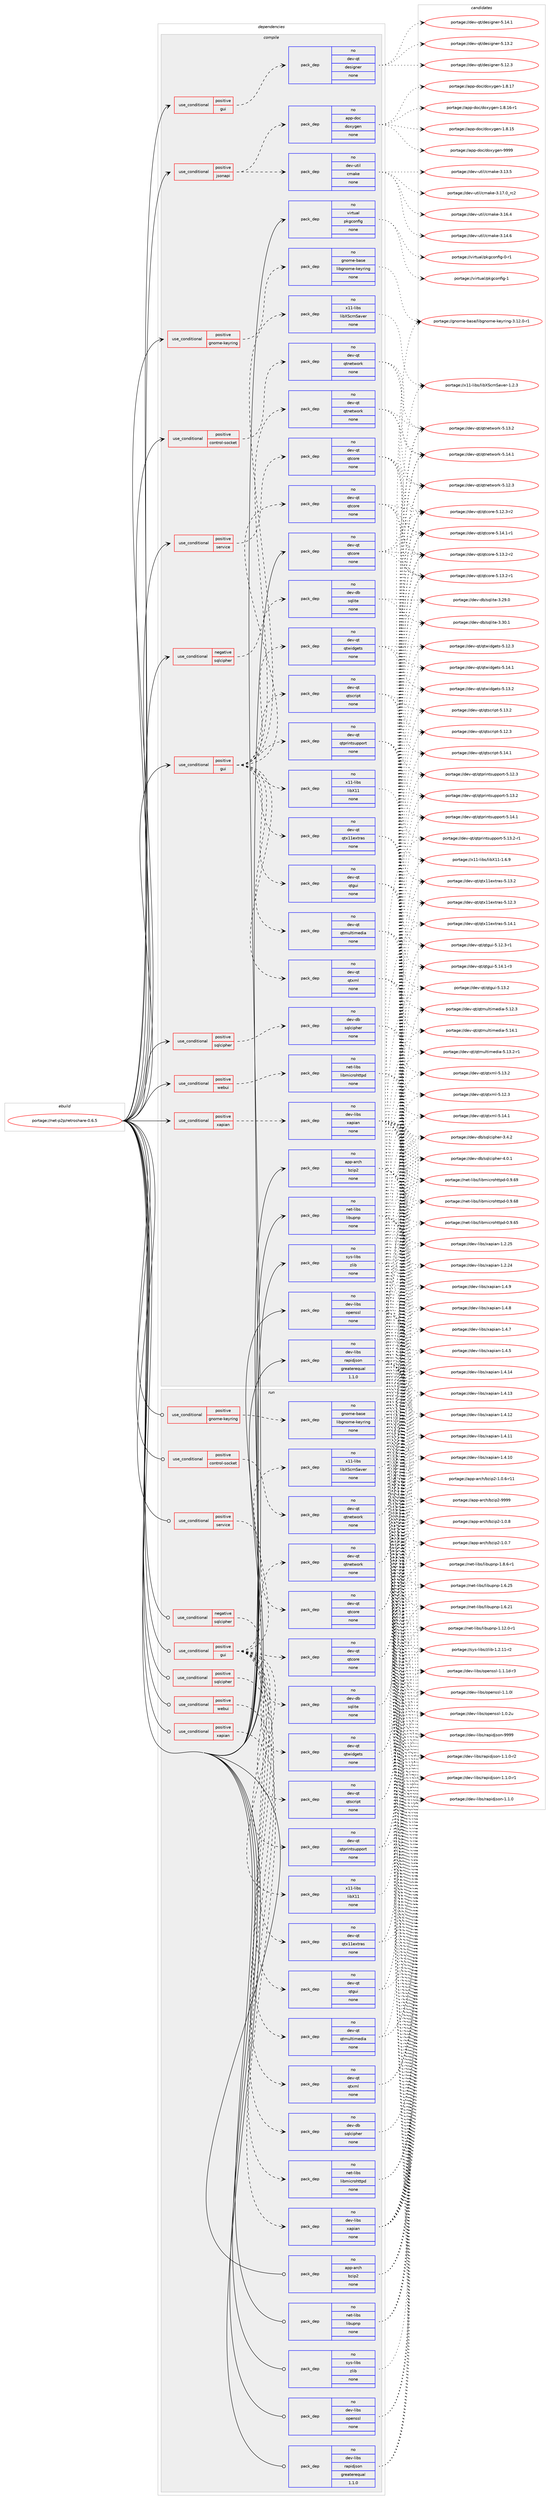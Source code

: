 digraph prolog {

# *************
# Graph options
# *************

newrank=true;
concentrate=true;
compound=true;
graph [rankdir=LR,fontname=Helvetica,fontsize=10,ranksep=1.5];#, ranksep=2.5, nodesep=0.2];
edge  [arrowhead=vee];
node  [fontname=Helvetica,fontsize=10];

# **********
# The ebuild
# **********

subgraph cluster_leftcol {
color=gray;
rank=same;
label=<<i>ebuild</i>>;
id [label="portage://net-p2p/retroshare-0.6.5", color=red, width=4, href="../net-p2p/retroshare-0.6.5.svg"];
}

# ****************
# The dependencies
# ****************

subgraph cluster_midcol {
color=gray;
label=<<i>dependencies</i>>;
subgraph cluster_compile {
fillcolor="#eeeeee";
style=filled;
label=<<i>compile</i>>;
subgraph cond13608 {
dependency68308 [label=<<TABLE BORDER="0" CELLBORDER="1" CELLSPACING="0" CELLPADDING="4"><TR><TD ROWSPAN="3" CELLPADDING="10">use_conditional</TD></TR><TR><TD>negative</TD></TR><TR><TD>sqlcipher</TD></TR></TABLE>>, shape=none, color=red];
subgraph pack53339 {
dependency68309 [label=<<TABLE BORDER="0" CELLBORDER="1" CELLSPACING="0" CELLPADDING="4" WIDTH="220"><TR><TD ROWSPAN="6" CELLPADDING="30">pack_dep</TD></TR><TR><TD WIDTH="110">no</TD></TR><TR><TD>dev-db</TD></TR><TR><TD>sqlite</TD></TR><TR><TD>none</TD></TR><TR><TD></TD></TR></TABLE>>, shape=none, color=blue];
}
dependency68308:e -> dependency68309:w [weight=20,style="dashed",arrowhead="vee"];
}
id:e -> dependency68308:w [weight=20,style="solid",arrowhead="vee"];
subgraph cond13609 {
dependency68310 [label=<<TABLE BORDER="0" CELLBORDER="1" CELLSPACING="0" CELLPADDING="4"><TR><TD ROWSPAN="3" CELLPADDING="10">use_conditional</TD></TR><TR><TD>positive</TD></TR><TR><TD>control-socket</TD></TR></TABLE>>, shape=none, color=red];
subgraph pack53340 {
dependency68311 [label=<<TABLE BORDER="0" CELLBORDER="1" CELLSPACING="0" CELLPADDING="4" WIDTH="220"><TR><TD ROWSPAN="6" CELLPADDING="30">pack_dep</TD></TR><TR><TD WIDTH="110">no</TD></TR><TR><TD>dev-qt</TD></TR><TR><TD>qtnetwork</TD></TR><TR><TD>none</TD></TR><TR><TD></TD></TR></TABLE>>, shape=none, color=blue];
}
dependency68310:e -> dependency68311:w [weight=20,style="dashed",arrowhead="vee"];
}
id:e -> dependency68310:w [weight=20,style="solid",arrowhead="vee"];
subgraph cond13610 {
dependency68312 [label=<<TABLE BORDER="0" CELLBORDER="1" CELLSPACING="0" CELLPADDING="4"><TR><TD ROWSPAN="3" CELLPADDING="10">use_conditional</TD></TR><TR><TD>positive</TD></TR><TR><TD>gnome-keyring</TD></TR></TABLE>>, shape=none, color=red];
subgraph pack53341 {
dependency68313 [label=<<TABLE BORDER="0" CELLBORDER="1" CELLSPACING="0" CELLPADDING="4" WIDTH="220"><TR><TD ROWSPAN="6" CELLPADDING="30">pack_dep</TD></TR><TR><TD WIDTH="110">no</TD></TR><TR><TD>gnome-base</TD></TR><TR><TD>libgnome-keyring</TD></TR><TR><TD>none</TD></TR><TR><TD></TD></TR></TABLE>>, shape=none, color=blue];
}
dependency68312:e -> dependency68313:w [weight=20,style="dashed",arrowhead="vee"];
}
id:e -> dependency68312:w [weight=20,style="solid",arrowhead="vee"];
subgraph cond13611 {
dependency68314 [label=<<TABLE BORDER="0" CELLBORDER="1" CELLSPACING="0" CELLPADDING="4"><TR><TD ROWSPAN="3" CELLPADDING="10">use_conditional</TD></TR><TR><TD>positive</TD></TR><TR><TD>gui</TD></TR></TABLE>>, shape=none, color=red];
subgraph pack53342 {
dependency68315 [label=<<TABLE BORDER="0" CELLBORDER="1" CELLSPACING="0" CELLPADDING="4" WIDTH="220"><TR><TD ROWSPAN="6" CELLPADDING="30">pack_dep</TD></TR><TR><TD WIDTH="110">no</TD></TR><TR><TD>dev-qt</TD></TR><TR><TD>designer</TD></TR><TR><TD>none</TD></TR><TR><TD></TD></TR></TABLE>>, shape=none, color=blue];
}
dependency68314:e -> dependency68315:w [weight=20,style="dashed",arrowhead="vee"];
}
id:e -> dependency68314:w [weight=20,style="solid",arrowhead="vee"];
subgraph cond13612 {
dependency68316 [label=<<TABLE BORDER="0" CELLBORDER="1" CELLSPACING="0" CELLPADDING="4"><TR><TD ROWSPAN="3" CELLPADDING="10">use_conditional</TD></TR><TR><TD>positive</TD></TR><TR><TD>gui</TD></TR></TABLE>>, shape=none, color=red];
subgraph pack53343 {
dependency68317 [label=<<TABLE BORDER="0" CELLBORDER="1" CELLSPACING="0" CELLPADDING="4" WIDTH="220"><TR><TD ROWSPAN="6" CELLPADDING="30">pack_dep</TD></TR><TR><TD WIDTH="110">no</TD></TR><TR><TD>dev-qt</TD></TR><TR><TD>qtcore</TD></TR><TR><TD>none</TD></TR><TR><TD></TD></TR></TABLE>>, shape=none, color=blue];
}
dependency68316:e -> dependency68317:w [weight=20,style="dashed",arrowhead="vee"];
subgraph pack53344 {
dependency68318 [label=<<TABLE BORDER="0" CELLBORDER="1" CELLSPACING="0" CELLPADDING="4" WIDTH="220"><TR><TD ROWSPAN="6" CELLPADDING="30">pack_dep</TD></TR><TR><TD WIDTH="110">no</TD></TR><TR><TD>dev-qt</TD></TR><TR><TD>qtmultimedia</TD></TR><TR><TD>none</TD></TR><TR><TD></TD></TR></TABLE>>, shape=none, color=blue];
}
dependency68316:e -> dependency68318:w [weight=20,style="dashed",arrowhead="vee"];
subgraph pack53345 {
dependency68319 [label=<<TABLE BORDER="0" CELLBORDER="1" CELLSPACING="0" CELLPADDING="4" WIDTH="220"><TR><TD ROWSPAN="6" CELLPADDING="30">pack_dep</TD></TR><TR><TD WIDTH="110">no</TD></TR><TR><TD>dev-qt</TD></TR><TR><TD>qtnetwork</TD></TR><TR><TD>none</TD></TR><TR><TD></TD></TR></TABLE>>, shape=none, color=blue];
}
dependency68316:e -> dependency68319:w [weight=20,style="dashed",arrowhead="vee"];
subgraph pack53346 {
dependency68320 [label=<<TABLE BORDER="0" CELLBORDER="1" CELLSPACING="0" CELLPADDING="4" WIDTH="220"><TR><TD ROWSPAN="6" CELLPADDING="30">pack_dep</TD></TR><TR><TD WIDTH="110">no</TD></TR><TR><TD>dev-qt</TD></TR><TR><TD>qtprintsupport</TD></TR><TR><TD>none</TD></TR><TR><TD></TD></TR></TABLE>>, shape=none, color=blue];
}
dependency68316:e -> dependency68320:w [weight=20,style="dashed",arrowhead="vee"];
subgraph pack53347 {
dependency68321 [label=<<TABLE BORDER="0" CELLBORDER="1" CELLSPACING="0" CELLPADDING="4" WIDTH="220"><TR><TD ROWSPAN="6" CELLPADDING="30">pack_dep</TD></TR><TR><TD WIDTH="110">no</TD></TR><TR><TD>dev-qt</TD></TR><TR><TD>qtscript</TD></TR><TR><TD>none</TD></TR><TR><TD></TD></TR></TABLE>>, shape=none, color=blue];
}
dependency68316:e -> dependency68321:w [weight=20,style="dashed",arrowhead="vee"];
subgraph pack53348 {
dependency68322 [label=<<TABLE BORDER="0" CELLBORDER="1" CELLSPACING="0" CELLPADDING="4" WIDTH="220"><TR><TD ROWSPAN="6" CELLPADDING="30">pack_dep</TD></TR><TR><TD WIDTH="110">no</TD></TR><TR><TD>dev-qt</TD></TR><TR><TD>qtxml</TD></TR><TR><TD>none</TD></TR><TR><TD></TD></TR></TABLE>>, shape=none, color=blue];
}
dependency68316:e -> dependency68322:w [weight=20,style="dashed",arrowhead="vee"];
subgraph pack53349 {
dependency68323 [label=<<TABLE BORDER="0" CELLBORDER="1" CELLSPACING="0" CELLPADDING="4" WIDTH="220"><TR><TD ROWSPAN="6" CELLPADDING="30">pack_dep</TD></TR><TR><TD WIDTH="110">no</TD></TR><TR><TD>dev-qt</TD></TR><TR><TD>qtgui</TD></TR><TR><TD>none</TD></TR><TR><TD></TD></TR></TABLE>>, shape=none, color=blue];
}
dependency68316:e -> dependency68323:w [weight=20,style="dashed",arrowhead="vee"];
subgraph pack53350 {
dependency68324 [label=<<TABLE BORDER="0" CELLBORDER="1" CELLSPACING="0" CELLPADDING="4" WIDTH="220"><TR><TD ROWSPAN="6" CELLPADDING="30">pack_dep</TD></TR><TR><TD WIDTH="110">no</TD></TR><TR><TD>dev-qt</TD></TR><TR><TD>qtwidgets</TD></TR><TR><TD>none</TD></TR><TR><TD></TD></TR></TABLE>>, shape=none, color=blue];
}
dependency68316:e -> dependency68324:w [weight=20,style="dashed",arrowhead="vee"];
subgraph pack53351 {
dependency68325 [label=<<TABLE BORDER="0" CELLBORDER="1" CELLSPACING="0" CELLPADDING="4" WIDTH="220"><TR><TD ROWSPAN="6" CELLPADDING="30">pack_dep</TD></TR><TR><TD WIDTH="110">no</TD></TR><TR><TD>dev-qt</TD></TR><TR><TD>qtx11extras</TD></TR><TR><TD>none</TD></TR><TR><TD></TD></TR></TABLE>>, shape=none, color=blue];
}
dependency68316:e -> dependency68325:w [weight=20,style="dashed",arrowhead="vee"];
subgraph pack53352 {
dependency68326 [label=<<TABLE BORDER="0" CELLBORDER="1" CELLSPACING="0" CELLPADDING="4" WIDTH="220"><TR><TD ROWSPAN="6" CELLPADDING="30">pack_dep</TD></TR><TR><TD WIDTH="110">no</TD></TR><TR><TD>x11-libs</TD></TR><TR><TD>libX11</TD></TR><TR><TD>none</TD></TR><TR><TD></TD></TR></TABLE>>, shape=none, color=blue];
}
dependency68316:e -> dependency68326:w [weight=20,style="dashed",arrowhead="vee"];
subgraph pack53353 {
dependency68327 [label=<<TABLE BORDER="0" CELLBORDER="1" CELLSPACING="0" CELLPADDING="4" WIDTH="220"><TR><TD ROWSPAN="6" CELLPADDING="30">pack_dep</TD></TR><TR><TD WIDTH="110">no</TD></TR><TR><TD>x11-libs</TD></TR><TR><TD>libXScrnSaver</TD></TR><TR><TD>none</TD></TR><TR><TD></TD></TR></TABLE>>, shape=none, color=blue];
}
dependency68316:e -> dependency68327:w [weight=20,style="dashed",arrowhead="vee"];
}
id:e -> dependency68316:w [weight=20,style="solid",arrowhead="vee"];
subgraph cond13613 {
dependency68328 [label=<<TABLE BORDER="0" CELLBORDER="1" CELLSPACING="0" CELLPADDING="4"><TR><TD ROWSPAN="3" CELLPADDING="10">use_conditional</TD></TR><TR><TD>positive</TD></TR><TR><TD>jsonapi</TD></TR></TABLE>>, shape=none, color=red];
subgraph pack53354 {
dependency68329 [label=<<TABLE BORDER="0" CELLBORDER="1" CELLSPACING="0" CELLPADDING="4" WIDTH="220"><TR><TD ROWSPAN="6" CELLPADDING="30">pack_dep</TD></TR><TR><TD WIDTH="110">no</TD></TR><TR><TD>app-doc</TD></TR><TR><TD>doxygen</TD></TR><TR><TD>none</TD></TR><TR><TD></TD></TR></TABLE>>, shape=none, color=blue];
}
dependency68328:e -> dependency68329:w [weight=20,style="dashed",arrowhead="vee"];
subgraph pack53355 {
dependency68330 [label=<<TABLE BORDER="0" CELLBORDER="1" CELLSPACING="0" CELLPADDING="4" WIDTH="220"><TR><TD ROWSPAN="6" CELLPADDING="30">pack_dep</TD></TR><TR><TD WIDTH="110">no</TD></TR><TR><TD>dev-util</TD></TR><TR><TD>cmake</TD></TR><TR><TD>none</TD></TR><TR><TD></TD></TR></TABLE>>, shape=none, color=blue];
}
dependency68328:e -> dependency68330:w [weight=20,style="dashed",arrowhead="vee"];
}
id:e -> dependency68328:w [weight=20,style="solid",arrowhead="vee"];
subgraph cond13614 {
dependency68331 [label=<<TABLE BORDER="0" CELLBORDER="1" CELLSPACING="0" CELLPADDING="4"><TR><TD ROWSPAN="3" CELLPADDING="10">use_conditional</TD></TR><TR><TD>positive</TD></TR><TR><TD>service</TD></TR></TABLE>>, shape=none, color=red];
subgraph pack53356 {
dependency68332 [label=<<TABLE BORDER="0" CELLBORDER="1" CELLSPACING="0" CELLPADDING="4" WIDTH="220"><TR><TD ROWSPAN="6" CELLPADDING="30">pack_dep</TD></TR><TR><TD WIDTH="110">no</TD></TR><TR><TD>dev-qt</TD></TR><TR><TD>qtcore</TD></TR><TR><TD>none</TD></TR><TR><TD></TD></TR></TABLE>>, shape=none, color=blue];
}
dependency68331:e -> dependency68332:w [weight=20,style="dashed",arrowhead="vee"];
}
id:e -> dependency68331:w [weight=20,style="solid",arrowhead="vee"];
subgraph cond13615 {
dependency68333 [label=<<TABLE BORDER="0" CELLBORDER="1" CELLSPACING="0" CELLPADDING="4"><TR><TD ROWSPAN="3" CELLPADDING="10">use_conditional</TD></TR><TR><TD>positive</TD></TR><TR><TD>sqlcipher</TD></TR></TABLE>>, shape=none, color=red];
subgraph pack53357 {
dependency68334 [label=<<TABLE BORDER="0" CELLBORDER="1" CELLSPACING="0" CELLPADDING="4" WIDTH="220"><TR><TD ROWSPAN="6" CELLPADDING="30">pack_dep</TD></TR><TR><TD WIDTH="110">no</TD></TR><TR><TD>dev-db</TD></TR><TR><TD>sqlcipher</TD></TR><TR><TD>none</TD></TR><TR><TD></TD></TR></TABLE>>, shape=none, color=blue];
}
dependency68333:e -> dependency68334:w [weight=20,style="dashed",arrowhead="vee"];
}
id:e -> dependency68333:w [weight=20,style="solid",arrowhead="vee"];
subgraph cond13616 {
dependency68335 [label=<<TABLE BORDER="0" CELLBORDER="1" CELLSPACING="0" CELLPADDING="4"><TR><TD ROWSPAN="3" CELLPADDING="10">use_conditional</TD></TR><TR><TD>positive</TD></TR><TR><TD>webui</TD></TR></TABLE>>, shape=none, color=red];
subgraph pack53358 {
dependency68336 [label=<<TABLE BORDER="0" CELLBORDER="1" CELLSPACING="0" CELLPADDING="4" WIDTH="220"><TR><TD ROWSPAN="6" CELLPADDING="30">pack_dep</TD></TR><TR><TD WIDTH="110">no</TD></TR><TR><TD>net-libs</TD></TR><TR><TD>libmicrohttpd</TD></TR><TR><TD>none</TD></TR><TR><TD></TD></TR></TABLE>>, shape=none, color=blue];
}
dependency68335:e -> dependency68336:w [weight=20,style="dashed",arrowhead="vee"];
}
id:e -> dependency68335:w [weight=20,style="solid",arrowhead="vee"];
subgraph cond13617 {
dependency68337 [label=<<TABLE BORDER="0" CELLBORDER="1" CELLSPACING="0" CELLPADDING="4"><TR><TD ROWSPAN="3" CELLPADDING="10">use_conditional</TD></TR><TR><TD>positive</TD></TR><TR><TD>xapian</TD></TR></TABLE>>, shape=none, color=red];
subgraph pack53359 {
dependency68338 [label=<<TABLE BORDER="0" CELLBORDER="1" CELLSPACING="0" CELLPADDING="4" WIDTH="220"><TR><TD ROWSPAN="6" CELLPADDING="30">pack_dep</TD></TR><TR><TD WIDTH="110">no</TD></TR><TR><TD>dev-libs</TD></TR><TR><TD>xapian</TD></TR><TR><TD>none</TD></TR><TR><TD></TD></TR></TABLE>>, shape=none, color=blue];
}
dependency68337:e -> dependency68338:w [weight=20,style="dashed",arrowhead="vee"];
}
id:e -> dependency68337:w [weight=20,style="solid",arrowhead="vee"];
subgraph pack53360 {
dependency68339 [label=<<TABLE BORDER="0" CELLBORDER="1" CELLSPACING="0" CELLPADDING="4" WIDTH="220"><TR><TD ROWSPAN="6" CELLPADDING="30">pack_dep</TD></TR><TR><TD WIDTH="110">no</TD></TR><TR><TD>app-arch</TD></TR><TR><TD>bzip2</TD></TR><TR><TD>none</TD></TR><TR><TD></TD></TR></TABLE>>, shape=none, color=blue];
}
id:e -> dependency68339:w [weight=20,style="solid",arrowhead="vee"];
subgraph pack53361 {
dependency68340 [label=<<TABLE BORDER="0" CELLBORDER="1" CELLSPACING="0" CELLPADDING="4" WIDTH="220"><TR><TD ROWSPAN="6" CELLPADDING="30">pack_dep</TD></TR><TR><TD WIDTH="110">no</TD></TR><TR><TD>dev-libs</TD></TR><TR><TD>openssl</TD></TR><TR><TD>none</TD></TR><TR><TD></TD></TR></TABLE>>, shape=none, color=blue];
}
id:e -> dependency68340:w [weight=20,style="solid",arrowhead="vee"];
subgraph pack53362 {
dependency68341 [label=<<TABLE BORDER="0" CELLBORDER="1" CELLSPACING="0" CELLPADDING="4" WIDTH="220"><TR><TD ROWSPAN="6" CELLPADDING="30">pack_dep</TD></TR><TR><TD WIDTH="110">no</TD></TR><TR><TD>dev-libs</TD></TR><TR><TD>rapidjson</TD></TR><TR><TD>greaterequal</TD></TR><TR><TD>1.1.0</TD></TR></TABLE>>, shape=none, color=blue];
}
id:e -> dependency68341:w [weight=20,style="solid",arrowhead="vee"];
subgraph pack53363 {
dependency68342 [label=<<TABLE BORDER="0" CELLBORDER="1" CELLSPACING="0" CELLPADDING="4" WIDTH="220"><TR><TD ROWSPAN="6" CELLPADDING="30">pack_dep</TD></TR><TR><TD WIDTH="110">no</TD></TR><TR><TD>dev-qt</TD></TR><TR><TD>qtcore</TD></TR><TR><TD>none</TD></TR><TR><TD></TD></TR></TABLE>>, shape=none, color=blue];
}
id:e -> dependency68342:w [weight=20,style="solid",arrowhead="vee"];
subgraph pack53364 {
dependency68343 [label=<<TABLE BORDER="0" CELLBORDER="1" CELLSPACING="0" CELLPADDING="4" WIDTH="220"><TR><TD ROWSPAN="6" CELLPADDING="30">pack_dep</TD></TR><TR><TD WIDTH="110">no</TD></TR><TR><TD>net-libs</TD></TR><TR><TD>libupnp</TD></TR><TR><TD>none</TD></TR><TR><TD></TD></TR></TABLE>>, shape=none, color=blue];
}
id:e -> dependency68343:w [weight=20,style="solid",arrowhead="vee"];
subgraph pack53365 {
dependency68344 [label=<<TABLE BORDER="0" CELLBORDER="1" CELLSPACING="0" CELLPADDING="4" WIDTH="220"><TR><TD ROWSPAN="6" CELLPADDING="30">pack_dep</TD></TR><TR><TD WIDTH="110">no</TD></TR><TR><TD>sys-libs</TD></TR><TR><TD>zlib</TD></TR><TR><TD>none</TD></TR><TR><TD></TD></TR></TABLE>>, shape=none, color=blue];
}
id:e -> dependency68344:w [weight=20,style="solid",arrowhead="vee"];
subgraph pack53366 {
dependency68345 [label=<<TABLE BORDER="0" CELLBORDER="1" CELLSPACING="0" CELLPADDING="4" WIDTH="220"><TR><TD ROWSPAN="6" CELLPADDING="30">pack_dep</TD></TR><TR><TD WIDTH="110">no</TD></TR><TR><TD>virtual</TD></TR><TR><TD>pkgconfig</TD></TR><TR><TD>none</TD></TR><TR><TD></TD></TR></TABLE>>, shape=none, color=blue];
}
id:e -> dependency68345:w [weight=20,style="solid",arrowhead="vee"];
}
subgraph cluster_compileandrun {
fillcolor="#eeeeee";
style=filled;
label=<<i>compile and run</i>>;
}
subgraph cluster_run {
fillcolor="#eeeeee";
style=filled;
label=<<i>run</i>>;
subgraph cond13618 {
dependency68346 [label=<<TABLE BORDER="0" CELLBORDER="1" CELLSPACING="0" CELLPADDING="4"><TR><TD ROWSPAN="3" CELLPADDING="10">use_conditional</TD></TR><TR><TD>negative</TD></TR><TR><TD>sqlcipher</TD></TR></TABLE>>, shape=none, color=red];
subgraph pack53367 {
dependency68347 [label=<<TABLE BORDER="0" CELLBORDER="1" CELLSPACING="0" CELLPADDING="4" WIDTH="220"><TR><TD ROWSPAN="6" CELLPADDING="30">pack_dep</TD></TR><TR><TD WIDTH="110">no</TD></TR><TR><TD>dev-db</TD></TR><TR><TD>sqlite</TD></TR><TR><TD>none</TD></TR><TR><TD></TD></TR></TABLE>>, shape=none, color=blue];
}
dependency68346:e -> dependency68347:w [weight=20,style="dashed",arrowhead="vee"];
}
id:e -> dependency68346:w [weight=20,style="solid",arrowhead="odot"];
subgraph cond13619 {
dependency68348 [label=<<TABLE BORDER="0" CELLBORDER="1" CELLSPACING="0" CELLPADDING="4"><TR><TD ROWSPAN="3" CELLPADDING="10">use_conditional</TD></TR><TR><TD>positive</TD></TR><TR><TD>control-socket</TD></TR></TABLE>>, shape=none, color=red];
subgraph pack53368 {
dependency68349 [label=<<TABLE BORDER="0" CELLBORDER="1" CELLSPACING="0" CELLPADDING="4" WIDTH="220"><TR><TD ROWSPAN="6" CELLPADDING="30">pack_dep</TD></TR><TR><TD WIDTH="110">no</TD></TR><TR><TD>dev-qt</TD></TR><TR><TD>qtnetwork</TD></TR><TR><TD>none</TD></TR><TR><TD></TD></TR></TABLE>>, shape=none, color=blue];
}
dependency68348:e -> dependency68349:w [weight=20,style="dashed",arrowhead="vee"];
}
id:e -> dependency68348:w [weight=20,style="solid",arrowhead="odot"];
subgraph cond13620 {
dependency68350 [label=<<TABLE BORDER="0" CELLBORDER="1" CELLSPACING="0" CELLPADDING="4"><TR><TD ROWSPAN="3" CELLPADDING="10">use_conditional</TD></TR><TR><TD>positive</TD></TR><TR><TD>gnome-keyring</TD></TR></TABLE>>, shape=none, color=red];
subgraph pack53369 {
dependency68351 [label=<<TABLE BORDER="0" CELLBORDER="1" CELLSPACING="0" CELLPADDING="4" WIDTH="220"><TR><TD ROWSPAN="6" CELLPADDING="30">pack_dep</TD></TR><TR><TD WIDTH="110">no</TD></TR><TR><TD>gnome-base</TD></TR><TR><TD>libgnome-keyring</TD></TR><TR><TD>none</TD></TR><TR><TD></TD></TR></TABLE>>, shape=none, color=blue];
}
dependency68350:e -> dependency68351:w [weight=20,style="dashed",arrowhead="vee"];
}
id:e -> dependency68350:w [weight=20,style="solid",arrowhead="odot"];
subgraph cond13621 {
dependency68352 [label=<<TABLE BORDER="0" CELLBORDER="1" CELLSPACING="0" CELLPADDING="4"><TR><TD ROWSPAN="3" CELLPADDING="10">use_conditional</TD></TR><TR><TD>positive</TD></TR><TR><TD>gui</TD></TR></TABLE>>, shape=none, color=red];
subgraph pack53370 {
dependency68353 [label=<<TABLE BORDER="0" CELLBORDER="1" CELLSPACING="0" CELLPADDING="4" WIDTH="220"><TR><TD ROWSPAN="6" CELLPADDING="30">pack_dep</TD></TR><TR><TD WIDTH="110">no</TD></TR><TR><TD>dev-qt</TD></TR><TR><TD>qtcore</TD></TR><TR><TD>none</TD></TR><TR><TD></TD></TR></TABLE>>, shape=none, color=blue];
}
dependency68352:e -> dependency68353:w [weight=20,style="dashed",arrowhead="vee"];
subgraph pack53371 {
dependency68354 [label=<<TABLE BORDER="0" CELLBORDER="1" CELLSPACING="0" CELLPADDING="4" WIDTH="220"><TR><TD ROWSPAN="6" CELLPADDING="30">pack_dep</TD></TR><TR><TD WIDTH="110">no</TD></TR><TR><TD>dev-qt</TD></TR><TR><TD>qtmultimedia</TD></TR><TR><TD>none</TD></TR><TR><TD></TD></TR></TABLE>>, shape=none, color=blue];
}
dependency68352:e -> dependency68354:w [weight=20,style="dashed",arrowhead="vee"];
subgraph pack53372 {
dependency68355 [label=<<TABLE BORDER="0" CELLBORDER="1" CELLSPACING="0" CELLPADDING="4" WIDTH="220"><TR><TD ROWSPAN="6" CELLPADDING="30">pack_dep</TD></TR><TR><TD WIDTH="110">no</TD></TR><TR><TD>dev-qt</TD></TR><TR><TD>qtnetwork</TD></TR><TR><TD>none</TD></TR><TR><TD></TD></TR></TABLE>>, shape=none, color=blue];
}
dependency68352:e -> dependency68355:w [weight=20,style="dashed",arrowhead="vee"];
subgraph pack53373 {
dependency68356 [label=<<TABLE BORDER="0" CELLBORDER="1" CELLSPACING="0" CELLPADDING="4" WIDTH="220"><TR><TD ROWSPAN="6" CELLPADDING="30">pack_dep</TD></TR><TR><TD WIDTH="110">no</TD></TR><TR><TD>dev-qt</TD></TR><TR><TD>qtprintsupport</TD></TR><TR><TD>none</TD></TR><TR><TD></TD></TR></TABLE>>, shape=none, color=blue];
}
dependency68352:e -> dependency68356:w [weight=20,style="dashed",arrowhead="vee"];
subgraph pack53374 {
dependency68357 [label=<<TABLE BORDER="0" CELLBORDER="1" CELLSPACING="0" CELLPADDING="4" WIDTH="220"><TR><TD ROWSPAN="6" CELLPADDING="30">pack_dep</TD></TR><TR><TD WIDTH="110">no</TD></TR><TR><TD>dev-qt</TD></TR><TR><TD>qtscript</TD></TR><TR><TD>none</TD></TR><TR><TD></TD></TR></TABLE>>, shape=none, color=blue];
}
dependency68352:e -> dependency68357:w [weight=20,style="dashed",arrowhead="vee"];
subgraph pack53375 {
dependency68358 [label=<<TABLE BORDER="0" CELLBORDER="1" CELLSPACING="0" CELLPADDING="4" WIDTH="220"><TR><TD ROWSPAN="6" CELLPADDING="30">pack_dep</TD></TR><TR><TD WIDTH="110">no</TD></TR><TR><TD>dev-qt</TD></TR><TR><TD>qtxml</TD></TR><TR><TD>none</TD></TR><TR><TD></TD></TR></TABLE>>, shape=none, color=blue];
}
dependency68352:e -> dependency68358:w [weight=20,style="dashed",arrowhead="vee"];
subgraph pack53376 {
dependency68359 [label=<<TABLE BORDER="0" CELLBORDER="1" CELLSPACING="0" CELLPADDING="4" WIDTH="220"><TR><TD ROWSPAN="6" CELLPADDING="30">pack_dep</TD></TR><TR><TD WIDTH="110">no</TD></TR><TR><TD>dev-qt</TD></TR><TR><TD>qtgui</TD></TR><TR><TD>none</TD></TR><TR><TD></TD></TR></TABLE>>, shape=none, color=blue];
}
dependency68352:e -> dependency68359:w [weight=20,style="dashed",arrowhead="vee"];
subgraph pack53377 {
dependency68360 [label=<<TABLE BORDER="0" CELLBORDER="1" CELLSPACING="0" CELLPADDING="4" WIDTH="220"><TR><TD ROWSPAN="6" CELLPADDING="30">pack_dep</TD></TR><TR><TD WIDTH="110">no</TD></TR><TR><TD>dev-qt</TD></TR><TR><TD>qtwidgets</TD></TR><TR><TD>none</TD></TR><TR><TD></TD></TR></TABLE>>, shape=none, color=blue];
}
dependency68352:e -> dependency68360:w [weight=20,style="dashed",arrowhead="vee"];
subgraph pack53378 {
dependency68361 [label=<<TABLE BORDER="0" CELLBORDER="1" CELLSPACING="0" CELLPADDING="4" WIDTH="220"><TR><TD ROWSPAN="6" CELLPADDING="30">pack_dep</TD></TR><TR><TD WIDTH="110">no</TD></TR><TR><TD>dev-qt</TD></TR><TR><TD>qtx11extras</TD></TR><TR><TD>none</TD></TR><TR><TD></TD></TR></TABLE>>, shape=none, color=blue];
}
dependency68352:e -> dependency68361:w [weight=20,style="dashed",arrowhead="vee"];
subgraph pack53379 {
dependency68362 [label=<<TABLE BORDER="0" CELLBORDER="1" CELLSPACING="0" CELLPADDING="4" WIDTH="220"><TR><TD ROWSPAN="6" CELLPADDING="30">pack_dep</TD></TR><TR><TD WIDTH="110">no</TD></TR><TR><TD>x11-libs</TD></TR><TR><TD>libX11</TD></TR><TR><TD>none</TD></TR><TR><TD></TD></TR></TABLE>>, shape=none, color=blue];
}
dependency68352:e -> dependency68362:w [weight=20,style="dashed",arrowhead="vee"];
subgraph pack53380 {
dependency68363 [label=<<TABLE BORDER="0" CELLBORDER="1" CELLSPACING="0" CELLPADDING="4" WIDTH="220"><TR><TD ROWSPAN="6" CELLPADDING="30">pack_dep</TD></TR><TR><TD WIDTH="110">no</TD></TR><TR><TD>x11-libs</TD></TR><TR><TD>libXScrnSaver</TD></TR><TR><TD>none</TD></TR><TR><TD></TD></TR></TABLE>>, shape=none, color=blue];
}
dependency68352:e -> dependency68363:w [weight=20,style="dashed",arrowhead="vee"];
}
id:e -> dependency68352:w [weight=20,style="solid",arrowhead="odot"];
subgraph cond13622 {
dependency68364 [label=<<TABLE BORDER="0" CELLBORDER="1" CELLSPACING="0" CELLPADDING="4"><TR><TD ROWSPAN="3" CELLPADDING="10">use_conditional</TD></TR><TR><TD>positive</TD></TR><TR><TD>service</TD></TR></TABLE>>, shape=none, color=red];
subgraph pack53381 {
dependency68365 [label=<<TABLE BORDER="0" CELLBORDER="1" CELLSPACING="0" CELLPADDING="4" WIDTH="220"><TR><TD ROWSPAN="6" CELLPADDING="30">pack_dep</TD></TR><TR><TD WIDTH="110">no</TD></TR><TR><TD>dev-qt</TD></TR><TR><TD>qtcore</TD></TR><TR><TD>none</TD></TR><TR><TD></TD></TR></TABLE>>, shape=none, color=blue];
}
dependency68364:e -> dependency68365:w [weight=20,style="dashed",arrowhead="vee"];
}
id:e -> dependency68364:w [weight=20,style="solid",arrowhead="odot"];
subgraph cond13623 {
dependency68366 [label=<<TABLE BORDER="0" CELLBORDER="1" CELLSPACING="0" CELLPADDING="4"><TR><TD ROWSPAN="3" CELLPADDING="10">use_conditional</TD></TR><TR><TD>positive</TD></TR><TR><TD>sqlcipher</TD></TR></TABLE>>, shape=none, color=red];
subgraph pack53382 {
dependency68367 [label=<<TABLE BORDER="0" CELLBORDER="1" CELLSPACING="0" CELLPADDING="4" WIDTH="220"><TR><TD ROWSPAN="6" CELLPADDING="30">pack_dep</TD></TR><TR><TD WIDTH="110">no</TD></TR><TR><TD>dev-db</TD></TR><TR><TD>sqlcipher</TD></TR><TR><TD>none</TD></TR><TR><TD></TD></TR></TABLE>>, shape=none, color=blue];
}
dependency68366:e -> dependency68367:w [weight=20,style="dashed",arrowhead="vee"];
}
id:e -> dependency68366:w [weight=20,style="solid",arrowhead="odot"];
subgraph cond13624 {
dependency68368 [label=<<TABLE BORDER="0" CELLBORDER="1" CELLSPACING="0" CELLPADDING="4"><TR><TD ROWSPAN="3" CELLPADDING="10">use_conditional</TD></TR><TR><TD>positive</TD></TR><TR><TD>webui</TD></TR></TABLE>>, shape=none, color=red];
subgraph pack53383 {
dependency68369 [label=<<TABLE BORDER="0" CELLBORDER="1" CELLSPACING="0" CELLPADDING="4" WIDTH="220"><TR><TD ROWSPAN="6" CELLPADDING="30">pack_dep</TD></TR><TR><TD WIDTH="110">no</TD></TR><TR><TD>net-libs</TD></TR><TR><TD>libmicrohttpd</TD></TR><TR><TD>none</TD></TR><TR><TD></TD></TR></TABLE>>, shape=none, color=blue];
}
dependency68368:e -> dependency68369:w [weight=20,style="dashed",arrowhead="vee"];
}
id:e -> dependency68368:w [weight=20,style="solid",arrowhead="odot"];
subgraph cond13625 {
dependency68370 [label=<<TABLE BORDER="0" CELLBORDER="1" CELLSPACING="0" CELLPADDING="4"><TR><TD ROWSPAN="3" CELLPADDING="10">use_conditional</TD></TR><TR><TD>positive</TD></TR><TR><TD>xapian</TD></TR></TABLE>>, shape=none, color=red];
subgraph pack53384 {
dependency68371 [label=<<TABLE BORDER="0" CELLBORDER="1" CELLSPACING="0" CELLPADDING="4" WIDTH="220"><TR><TD ROWSPAN="6" CELLPADDING="30">pack_dep</TD></TR><TR><TD WIDTH="110">no</TD></TR><TR><TD>dev-libs</TD></TR><TR><TD>xapian</TD></TR><TR><TD>none</TD></TR><TR><TD></TD></TR></TABLE>>, shape=none, color=blue];
}
dependency68370:e -> dependency68371:w [weight=20,style="dashed",arrowhead="vee"];
}
id:e -> dependency68370:w [weight=20,style="solid",arrowhead="odot"];
subgraph pack53385 {
dependency68372 [label=<<TABLE BORDER="0" CELLBORDER="1" CELLSPACING="0" CELLPADDING="4" WIDTH="220"><TR><TD ROWSPAN="6" CELLPADDING="30">pack_dep</TD></TR><TR><TD WIDTH="110">no</TD></TR><TR><TD>app-arch</TD></TR><TR><TD>bzip2</TD></TR><TR><TD>none</TD></TR><TR><TD></TD></TR></TABLE>>, shape=none, color=blue];
}
id:e -> dependency68372:w [weight=20,style="solid",arrowhead="odot"];
subgraph pack53386 {
dependency68373 [label=<<TABLE BORDER="0" CELLBORDER="1" CELLSPACING="0" CELLPADDING="4" WIDTH="220"><TR><TD ROWSPAN="6" CELLPADDING="30">pack_dep</TD></TR><TR><TD WIDTH="110">no</TD></TR><TR><TD>dev-libs</TD></TR><TR><TD>openssl</TD></TR><TR><TD>none</TD></TR><TR><TD></TD></TR></TABLE>>, shape=none, color=blue];
}
id:e -> dependency68373:w [weight=20,style="solid",arrowhead="odot"];
subgraph pack53387 {
dependency68374 [label=<<TABLE BORDER="0" CELLBORDER="1" CELLSPACING="0" CELLPADDING="4" WIDTH="220"><TR><TD ROWSPAN="6" CELLPADDING="30">pack_dep</TD></TR><TR><TD WIDTH="110">no</TD></TR><TR><TD>dev-libs</TD></TR><TR><TD>rapidjson</TD></TR><TR><TD>greaterequal</TD></TR><TR><TD>1.1.0</TD></TR></TABLE>>, shape=none, color=blue];
}
id:e -> dependency68374:w [weight=20,style="solid",arrowhead="odot"];
subgraph pack53388 {
dependency68375 [label=<<TABLE BORDER="0" CELLBORDER="1" CELLSPACING="0" CELLPADDING="4" WIDTH="220"><TR><TD ROWSPAN="6" CELLPADDING="30">pack_dep</TD></TR><TR><TD WIDTH="110">no</TD></TR><TR><TD>net-libs</TD></TR><TR><TD>libupnp</TD></TR><TR><TD>none</TD></TR><TR><TD></TD></TR></TABLE>>, shape=none, color=blue];
}
id:e -> dependency68375:w [weight=20,style="solid",arrowhead="odot"];
subgraph pack53389 {
dependency68376 [label=<<TABLE BORDER="0" CELLBORDER="1" CELLSPACING="0" CELLPADDING="4" WIDTH="220"><TR><TD ROWSPAN="6" CELLPADDING="30">pack_dep</TD></TR><TR><TD WIDTH="110">no</TD></TR><TR><TD>sys-libs</TD></TR><TR><TD>zlib</TD></TR><TR><TD>none</TD></TR><TR><TD></TD></TR></TABLE>>, shape=none, color=blue];
}
id:e -> dependency68376:w [weight=20,style="solid",arrowhead="odot"];
}
}

# **************
# The candidates
# **************

subgraph cluster_choices {
rank=same;
color=gray;
label=<<i>candidates</i>>;

subgraph choice53339 {
color=black;
nodesep=1;
choice10010111845100984711511310810511610145514651484649 [label="portage://dev-db/sqlite-3.30.1", color=red, width=4,href="../dev-db/sqlite-3.30.1.svg"];
choice10010111845100984711511310810511610145514650574648 [label="portage://dev-db/sqlite-3.29.0", color=red, width=4,href="../dev-db/sqlite-3.29.0.svg"];
dependency68309:e -> choice10010111845100984711511310810511610145514651484649:w [style=dotted,weight="100"];
dependency68309:e -> choice10010111845100984711511310810511610145514650574648:w [style=dotted,weight="100"];
}
subgraph choice53340 {
color=black;
nodesep=1;
choice100101118451131164711311611010111611911111410745534649524649 [label="portage://dev-qt/qtnetwork-5.14.1", color=red, width=4,href="../dev-qt/qtnetwork-5.14.1.svg"];
choice100101118451131164711311611010111611911111410745534649514650 [label="portage://dev-qt/qtnetwork-5.13.2", color=red, width=4,href="../dev-qt/qtnetwork-5.13.2.svg"];
choice100101118451131164711311611010111611911111410745534649504651 [label="portage://dev-qt/qtnetwork-5.12.3", color=red, width=4,href="../dev-qt/qtnetwork-5.12.3.svg"];
dependency68311:e -> choice100101118451131164711311611010111611911111410745534649524649:w [style=dotted,weight="100"];
dependency68311:e -> choice100101118451131164711311611010111611911111410745534649514650:w [style=dotted,weight="100"];
dependency68311:e -> choice100101118451131164711311611010111611911111410745534649504651:w [style=dotted,weight="100"];
}
subgraph choice53341 {
color=black;
nodesep=1;
choice103110111109101459897115101471081059810311011110910145107101121114105110103455146495046484511449 [label="portage://gnome-base/libgnome-keyring-3.12.0-r1", color=red, width=4,href="../gnome-base/libgnome-keyring-3.12.0-r1.svg"];
dependency68313:e -> choice103110111109101459897115101471081059810311011110910145107101121114105110103455146495046484511449:w [style=dotted,weight="100"];
}
subgraph choice53342 {
color=black;
nodesep=1;
choice100101118451131164710010111510510311010111445534649524649 [label="portage://dev-qt/designer-5.14.1", color=red, width=4,href="../dev-qt/designer-5.14.1.svg"];
choice100101118451131164710010111510510311010111445534649514650 [label="portage://dev-qt/designer-5.13.2", color=red, width=4,href="../dev-qt/designer-5.13.2.svg"];
choice100101118451131164710010111510510311010111445534649504651 [label="portage://dev-qt/designer-5.12.3", color=red, width=4,href="../dev-qt/designer-5.12.3.svg"];
dependency68315:e -> choice100101118451131164710010111510510311010111445534649524649:w [style=dotted,weight="100"];
dependency68315:e -> choice100101118451131164710010111510510311010111445534649514650:w [style=dotted,weight="100"];
dependency68315:e -> choice100101118451131164710010111510510311010111445534649504651:w [style=dotted,weight="100"];
}
subgraph choice53343 {
color=black;
nodesep=1;
choice100101118451131164711311699111114101455346495246494511449 [label="portage://dev-qt/qtcore-5.14.1-r1", color=red, width=4,href="../dev-qt/qtcore-5.14.1-r1.svg"];
choice100101118451131164711311699111114101455346495146504511450 [label="portage://dev-qt/qtcore-5.13.2-r2", color=red, width=4,href="../dev-qt/qtcore-5.13.2-r2.svg"];
choice100101118451131164711311699111114101455346495146504511449 [label="portage://dev-qt/qtcore-5.13.2-r1", color=red, width=4,href="../dev-qt/qtcore-5.13.2-r1.svg"];
choice100101118451131164711311699111114101455346495046514511450 [label="portage://dev-qt/qtcore-5.12.3-r2", color=red, width=4,href="../dev-qt/qtcore-5.12.3-r2.svg"];
dependency68317:e -> choice100101118451131164711311699111114101455346495246494511449:w [style=dotted,weight="100"];
dependency68317:e -> choice100101118451131164711311699111114101455346495146504511450:w [style=dotted,weight="100"];
dependency68317:e -> choice100101118451131164711311699111114101455346495146504511449:w [style=dotted,weight="100"];
dependency68317:e -> choice100101118451131164711311699111114101455346495046514511450:w [style=dotted,weight="100"];
}
subgraph choice53344 {
color=black;
nodesep=1;
choice10010111845113116471131161091171081161051091011001059745534649524649 [label="portage://dev-qt/qtmultimedia-5.14.1", color=red, width=4,href="../dev-qt/qtmultimedia-5.14.1.svg"];
choice100101118451131164711311610911710811610510910110010597455346495146504511449 [label="portage://dev-qt/qtmultimedia-5.13.2-r1", color=red, width=4,href="../dev-qt/qtmultimedia-5.13.2-r1.svg"];
choice10010111845113116471131161091171081161051091011001059745534649504651 [label="portage://dev-qt/qtmultimedia-5.12.3", color=red, width=4,href="../dev-qt/qtmultimedia-5.12.3.svg"];
dependency68318:e -> choice10010111845113116471131161091171081161051091011001059745534649524649:w [style=dotted,weight="100"];
dependency68318:e -> choice100101118451131164711311610911710811610510910110010597455346495146504511449:w [style=dotted,weight="100"];
dependency68318:e -> choice10010111845113116471131161091171081161051091011001059745534649504651:w [style=dotted,weight="100"];
}
subgraph choice53345 {
color=black;
nodesep=1;
choice100101118451131164711311611010111611911111410745534649524649 [label="portage://dev-qt/qtnetwork-5.14.1", color=red, width=4,href="../dev-qt/qtnetwork-5.14.1.svg"];
choice100101118451131164711311611010111611911111410745534649514650 [label="portage://dev-qt/qtnetwork-5.13.2", color=red, width=4,href="../dev-qt/qtnetwork-5.13.2.svg"];
choice100101118451131164711311611010111611911111410745534649504651 [label="portage://dev-qt/qtnetwork-5.12.3", color=red, width=4,href="../dev-qt/qtnetwork-5.12.3.svg"];
dependency68319:e -> choice100101118451131164711311611010111611911111410745534649524649:w [style=dotted,weight="100"];
dependency68319:e -> choice100101118451131164711311611010111611911111410745534649514650:w [style=dotted,weight="100"];
dependency68319:e -> choice100101118451131164711311611010111611911111410745534649504651:w [style=dotted,weight="100"];
}
subgraph choice53346 {
color=black;
nodesep=1;
choice100101118451131164711311611211410511011611511711211211111411645534649524649 [label="portage://dev-qt/qtprintsupport-5.14.1", color=red, width=4,href="../dev-qt/qtprintsupport-5.14.1.svg"];
choice1001011184511311647113116112114105110116115117112112111114116455346495146504511449 [label="portage://dev-qt/qtprintsupport-5.13.2-r1", color=red, width=4,href="../dev-qt/qtprintsupport-5.13.2-r1.svg"];
choice100101118451131164711311611211410511011611511711211211111411645534649514650 [label="portage://dev-qt/qtprintsupport-5.13.2", color=red, width=4,href="../dev-qt/qtprintsupport-5.13.2.svg"];
choice100101118451131164711311611211410511011611511711211211111411645534649504651 [label="portage://dev-qt/qtprintsupport-5.12.3", color=red, width=4,href="../dev-qt/qtprintsupport-5.12.3.svg"];
dependency68320:e -> choice100101118451131164711311611211410511011611511711211211111411645534649524649:w [style=dotted,weight="100"];
dependency68320:e -> choice1001011184511311647113116112114105110116115117112112111114116455346495146504511449:w [style=dotted,weight="100"];
dependency68320:e -> choice100101118451131164711311611211410511011611511711211211111411645534649514650:w [style=dotted,weight="100"];
dependency68320:e -> choice100101118451131164711311611211410511011611511711211211111411645534649504651:w [style=dotted,weight="100"];
}
subgraph choice53347 {
color=black;
nodesep=1;
choice10010111845113116471131161159911410511211645534649524649 [label="portage://dev-qt/qtscript-5.14.1", color=red, width=4,href="../dev-qt/qtscript-5.14.1.svg"];
choice10010111845113116471131161159911410511211645534649514650 [label="portage://dev-qt/qtscript-5.13.2", color=red, width=4,href="../dev-qt/qtscript-5.13.2.svg"];
choice10010111845113116471131161159911410511211645534649504651 [label="portage://dev-qt/qtscript-5.12.3", color=red, width=4,href="../dev-qt/qtscript-5.12.3.svg"];
dependency68321:e -> choice10010111845113116471131161159911410511211645534649524649:w [style=dotted,weight="100"];
dependency68321:e -> choice10010111845113116471131161159911410511211645534649514650:w [style=dotted,weight="100"];
dependency68321:e -> choice10010111845113116471131161159911410511211645534649504651:w [style=dotted,weight="100"];
}
subgraph choice53348 {
color=black;
nodesep=1;
choice100101118451131164711311612010910845534649524649 [label="portage://dev-qt/qtxml-5.14.1", color=red, width=4,href="../dev-qt/qtxml-5.14.1.svg"];
choice100101118451131164711311612010910845534649514650 [label="portage://dev-qt/qtxml-5.13.2", color=red, width=4,href="../dev-qt/qtxml-5.13.2.svg"];
choice100101118451131164711311612010910845534649504651 [label="portage://dev-qt/qtxml-5.12.3", color=red, width=4,href="../dev-qt/qtxml-5.12.3.svg"];
dependency68322:e -> choice100101118451131164711311612010910845534649524649:w [style=dotted,weight="100"];
dependency68322:e -> choice100101118451131164711311612010910845534649514650:w [style=dotted,weight="100"];
dependency68322:e -> choice100101118451131164711311612010910845534649504651:w [style=dotted,weight="100"];
}
subgraph choice53349 {
color=black;
nodesep=1;
choice1001011184511311647113116103117105455346495246494511451 [label="portage://dev-qt/qtgui-5.14.1-r3", color=red, width=4,href="../dev-qt/qtgui-5.14.1-r3.svg"];
choice100101118451131164711311610311710545534649514650 [label="portage://dev-qt/qtgui-5.13.2", color=red, width=4,href="../dev-qt/qtgui-5.13.2.svg"];
choice1001011184511311647113116103117105455346495046514511449 [label="portage://dev-qt/qtgui-5.12.3-r1", color=red, width=4,href="../dev-qt/qtgui-5.12.3-r1.svg"];
dependency68323:e -> choice1001011184511311647113116103117105455346495246494511451:w [style=dotted,weight="100"];
dependency68323:e -> choice100101118451131164711311610311710545534649514650:w [style=dotted,weight="100"];
dependency68323:e -> choice1001011184511311647113116103117105455346495046514511449:w [style=dotted,weight="100"];
}
subgraph choice53350 {
color=black;
nodesep=1;
choice100101118451131164711311611910510010310111611545534649524649 [label="portage://dev-qt/qtwidgets-5.14.1", color=red, width=4,href="../dev-qt/qtwidgets-5.14.1.svg"];
choice100101118451131164711311611910510010310111611545534649514650 [label="portage://dev-qt/qtwidgets-5.13.2", color=red, width=4,href="../dev-qt/qtwidgets-5.13.2.svg"];
choice100101118451131164711311611910510010310111611545534649504651 [label="portage://dev-qt/qtwidgets-5.12.3", color=red, width=4,href="../dev-qt/qtwidgets-5.12.3.svg"];
dependency68324:e -> choice100101118451131164711311611910510010310111611545534649524649:w [style=dotted,weight="100"];
dependency68324:e -> choice100101118451131164711311611910510010310111611545534649514650:w [style=dotted,weight="100"];
dependency68324:e -> choice100101118451131164711311611910510010310111611545534649504651:w [style=dotted,weight="100"];
}
subgraph choice53351 {
color=black;
nodesep=1;
choice100101118451131164711311612049491011201161149711545534649524649 [label="portage://dev-qt/qtx11extras-5.14.1", color=red, width=4,href="../dev-qt/qtx11extras-5.14.1.svg"];
choice100101118451131164711311612049491011201161149711545534649514650 [label="portage://dev-qt/qtx11extras-5.13.2", color=red, width=4,href="../dev-qt/qtx11extras-5.13.2.svg"];
choice100101118451131164711311612049491011201161149711545534649504651 [label="portage://dev-qt/qtx11extras-5.12.3", color=red, width=4,href="../dev-qt/qtx11extras-5.12.3.svg"];
dependency68325:e -> choice100101118451131164711311612049491011201161149711545534649524649:w [style=dotted,weight="100"];
dependency68325:e -> choice100101118451131164711311612049491011201161149711545534649514650:w [style=dotted,weight="100"];
dependency68325:e -> choice100101118451131164711311612049491011201161149711545534649504651:w [style=dotted,weight="100"];
}
subgraph choice53352 {
color=black;
nodesep=1;
choice120494945108105981154710810598884949454946544657 [label="portage://x11-libs/libX11-1.6.9", color=red, width=4,href="../x11-libs/libX11-1.6.9.svg"];
dependency68326:e -> choice120494945108105981154710810598884949454946544657:w [style=dotted,weight="100"];
}
subgraph choice53353 {
color=black;
nodesep=1;
choice1204949451081059811547108105988883991141108397118101114454946504651 [label="portage://x11-libs/libXScrnSaver-1.2.3", color=red, width=4,href="../x11-libs/libXScrnSaver-1.2.3.svg"];
dependency68327:e -> choice1204949451081059811547108105988883991141108397118101114454946504651:w [style=dotted,weight="100"];
}
subgraph choice53354 {
color=black;
nodesep=1;
choice971121124510011199471001111201211031011104557575757 [label="portage://app-doc/doxygen-9999", color=red, width=4,href="../app-doc/doxygen-9999.svg"];
choice9711211245100111994710011112012110310111045494656464955 [label="portage://app-doc/doxygen-1.8.17", color=red, width=4,href="../app-doc/doxygen-1.8.17.svg"];
choice97112112451001119947100111120121103101110454946564649544511449 [label="portage://app-doc/doxygen-1.8.16-r1", color=red, width=4,href="../app-doc/doxygen-1.8.16-r1.svg"];
choice9711211245100111994710011112012110310111045494656464953 [label="portage://app-doc/doxygen-1.8.15", color=red, width=4,href="../app-doc/doxygen-1.8.15.svg"];
dependency68329:e -> choice971121124510011199471001111201211031011104557575757:w [style=dotted,weight="100"];
dependency68329:e -> choice9711211245100111994710011112012110310111045494656464955:w [style=dotted,weight="100"];
dependency68329:e -> choice97112112451001119947100111120121103101110454946564649544511449:w [style=dotted,weight="100"];
dependency68329:e -> choice9711211245100111994710011112012110310111045494656464953:w [style=dotted,weight="100"];
}
subgraph choice53355 {
color=black;
nodesep=1;
choice1001011184511711610510847991099710710145514649554648951149950 [label="portage://dev-util/cmake-3.17.0_rc2", color=red, width=4,href="../dev-util/cmake-3.17.0_rc2.svg"];
choice1001011184511711610510847991099710710145514649544652 [label="portage://dev-util/cmake-3.16.4", color=red, width=4,href="../dev-util/cmake-3.16.4.svg"];
choice1001011184511711610510847991099710710145514649524654 [label="portage://dev-util/cmake-3.14.6", color=red, width=4,href="../dev-util/cmake-3.14.6.svg"];
choice1001011184511711610510847991099710710145514649514653 [label="portage://dev-util/cmake-3.13.5", color=red, width=4,href="../dev-util/cmake-3.13.5.svg"];
dependency68330:e -> choice1001011184511711610510847991099710710145514649554648951149950:w [style=dotted,weight="100"];
dependency68330:e -> choice1001011184511711610510847991099710710145514649544652:w [style=dotted,weight="100"];
dependency68330:e -> choice1001011184511711610510847991099710710145514649524654:w [style=dotted,weight="100"];
dependency68330:e -> choice1001011184511711610510847991099710710145514649514653:w [style=dotted,weight="100"];
}
subgraph choice53356 {
color=black;
nodesep=1;
choice100101118451131164711311699111114101455346495246494511449 [label="portage://dev-qt/qtcore-5.14.1-r1", color=red, width=4,href="../dev-qt/qtcore-5.14.1-r1.svg"];
choice100101118451131164711311699111114101455346495146504511450 [label="portage://dev-qt/qtcore-5.13.2-r2", color=red, width=4,href="../dev-qt/qtcore-5.13.2-r2.svg"];
choice100101118451131164711311699111114101455346495146504511449 [label="portage://dev-qt/qtcore-5.13.2-r1", color=red, width=4,href="../dev-qt/qtcore-5.13.2-r1.svg"];
choice100101118451131164711311699111114101455346495046514511450 [label="portage://dev-qt/qtcore-5.12.3-r2", color=red, width=4,href="../dev-qt/qtcore-5.12.3-r2.svg"];
dependency68332:e -> choice100101118451131164711311699111114101455346495246494511449:w [style=dotted,weight="100"];
dependency68332:e -> choice100101118451131164711311699111114101455346495146504511450:w [style=dotted,weight="100"];
dependency68332:e -> choice100101118451131164711311699111114101455346495146504511449:w [style=dotted,weight="100"];
dependency68332:e -> choice100101118451131164711311699111114101455346495046514511450:w [style=dotted,weight="100"];
}
subgraph choice53357 {
color=black;
nodesep=1;
choice10010111845100984711511310899105112104101114455246484649 [label="portage://dev-db/sqlcipher-4.0.1", color=red, width=4,href="../dev-db/sqlcipher-4.0.1.svg"];
choice10010111845100984711511310899105112104101114455146524650 [label="portage://dev-db/sqlcipher-3.4.2", color=red, width=4,href="../dev-db/sqlcipher-3.4.2.svg"];
dependency68334:e -> choice10010111845100984711511310899105112104101114455246484649:w [style=dotted,weight="100"];
dependency68334:e -> choice10010111845100984711511310899105112104101114455146524650:w [style=dotted,weight="100"];
}
subgraph choice53358 {
color=black;
nodesep=1;
choice110101116451081059811547108105981091059911411110411611611210045484657465457 [label="portage://net-libs/libmicrohttpd-0.9.69", color=red, width=4,href="../net-libs/libmicrohttpd-0.9.69.svg"];
choice110101116451081059811547108105981091059911411110411611611210045484657465456 [label="portage://net-libs/libmicrohttpd-0.9.68", color=red, width=4,href="../net-libs/libmicrohttpd-0.9.68.svg"];
choice110101116451081059811547108105981091059911411110411611611210045484657465453 [label="portage://net-libs/libmicrohttpd-0.9.65", color=red, width=4,href="../net-libs/libmicrohttpd-0.9.65.svg"];
dependency68336:e -> choice110101116451081059811547108105981091059911411110411611611210045484657465457:w [style=dotted,weight="100"];
dependency68336:e -> choice110101116451081059811547108105981091059911411110411611611210045484657465456:w [style=dotted,weight="100"];
dependency68336:e -> choice110101116451081059811547108105981091059911411110411611611210045484657465453:w [style=dotted,weight="100"];
}
subgraph choice53359 {
color=black;
nodesep=1;
choice1001011184510810598115471209711210597110454946524657 [label="portage://dev-libs/xapian-1.4.9", color=red, width=4,href="../dev-libs/xapian-1.4.9.svg"];
choice1001011184510810598115471209711210597110454946524656 [label="portage://dev-libs/xapian-1.4.8", color=red, width=4,href="../dev-libs/xapian-1.4.8.svg"];
choice1001011184510810598115471209711210597110454946524655 [label="portage://dev-libs/xapian-1.4.7", color=red, width=4,href="../dev-libs/xapian-1.4.7.svg"];
choice1001011184510810598115471209711210597110454946524653 [label="portage://dev-libs/xapian-1.4.5", color=red, width=4,href="../dev-libs/xapian-1.4.5.svg"];
choice100101118451081059811547120971121059711045494652464952 [label="portage://dev-libs/xapian-1.4.14", color=red, width=4,href="../dev-libs/xapian-1.4.14.svg"];
choice100101118451081059811547120971121059711045494652464951 [label="portage://dev-libs/xapian-1.4.13", color=red, width=4,href="../dev-libs/xapian-1.4.13.svg"];
choice100101118451081059811547120971121059711045494652464950 [label="portage://dev-libs/xapian-1.4.12", color=red, width=4,href="../dev-libs/xapian-1.4.12.svg"];
choice100101118451081059811547120971121059711045494652464949 [label="portage://dev-libs/xapian-1.4.11", color=red, width=4,href="../dev-libs/xapian-1.4.11.svg"];
choice100101118451081059811547120971121059711045494652464948 [label="portage://dev-libs/xapian-1.4.10", color=red, width=4,href="../dev-libs/xapian-1.4.10.svg"];
choice100101118451081059811547120971121059711045494650465053 [label="portage://dev-libs/xapian-1.2.25", color=red, width=4,href="../dev-libs/xapian-1.2.25.svg"];
choice100101118451081059811547120971121059711045494650465052 [label="portage://dev-libs/xapian-1.2.24", color=red, width=4,href="../dev-libs/xapian-1.2.24.svg"];
dependency68338:e -> choice1001011184510810598115471209711210597110454946524657:w [style=dotted,weight="100"];
dependency68338:e -> choice1001011184510810598115471209711210597110454946524656:w [style=dotted,weight="100"];
dependency68338:e -> choice1001011184510810598115471209711210597110454946524655:w [style=dotted,weight="100"];
dependency68338:e -> choice1001011184510810598115471209711210597110454946524653:w [style=dotted,weight="100"];
dependency68338:e -> choice100101118451081059811547120971121059711045494652464952:w [style=dotted,weight="100"];
dependency68338:e -> choice100101118451081059811547120971121059711045494652464951:w [style=dotted,weight="100"];
dependency68338:e -> choice100101118451081059811547120971121059711045494652464950:w [style=dotted,weight="100"];
dependency68338:e -> choice100101118451081059811547120971121059711045494652464949:w [style=dotted,weight="100"];
dependency68338:e -> choice100101118451081059811547120971121059711045494652464948:w [style=dotted,weight="100"];
dependency68338:e -> choice100101118451081059811547120971121059711045494650465053:w [style=dotted,weight="100"];
dependency68338:e -> choice100101118451081059811547120971121059711045494650465052:w [style=dotted,weight="100"];
}
subgraph choice53360 {
color=black;
nodesep=1;
choice971121124597114991044798122105112504557575757 [label="portage://app-arch/bzip2-9999", color=red, width=4,href="../app-arch/bzip2-9999.svg"];
choice97112112459711499104479812210511250454946484656 [label="portage://app-arch/bzip2-1.0.8", color=red, width=4,href="../app-arch/bzip2-1.0.8.svg"];
choice97112112459711499104479812210511250454946484655 [label="portage://app-arch/bzip2-1.0.7", color=red, width=4,href="../app-arch/bzip2-1.0.7.svg"];
choice97112112459711499104479812210511250454946484654451144949 [label="portage://app-arch/bzip2-1.0.6-r11", color=red, width=4,href="../app-arch/bzip2-1.0.6-r11.svg"];
dependency68339:e -> choice971121124597114991044798122105112504557575757:w [style=dotted,weight="100"];
dependency68339:e -> choice97112112459711499104479812210511250454946484656:w [style=dotted,weight="100"];
dependency68339:e -> choice97112112459711499104479812210511250454946484655:w [style=dotted,weight="100"];
dependency68339:e -> choice97112112459711499104479812210511250454946484654451144949:w [style=dotted,weight="100"];
}
subgraph choice53361 {
color=black;
nodesep=1;
choice1001011184510810598115471111121011101151151084549464946491004511451 [label="portage://dev-libs/openssl-1.1.1d-r3", color=red, width=4,href="../dev-libs/openssl-1.1.1d-r3.svg"];
choice100101118451081059811547111112101110115115108454946494648108 [label="portage://dev-libs/openssl-1.1.0l", color=red, width=4,href="../dev-libs/openssl-1.1.0l.svg"];
choice100101118451081059811547111112101110115115108454946484650117 [label="portage://dev-libs/openssl-1.0.2u", color=red, width=4,href="../dev-libs/openssl-1.0.2u.svg"];
dependency68340:e -> choice1001011184510810598115471111121011101151151084549464946491004511451:w [style=dotted,weight="100"];
dependency68340:e -> choice100101118451081059811547111112101110115115108454946494648108:w [style=dotted,weight="100"];
dependency68340:e -> choice100101118451081059811547111112101110115115108454946484650117:w [style=dotted,weight="100"];
}
subgraph choice53362 {
color=black;
nodesep=1;
choice100101118451081059811547114971121051001061151111104557575757 [label="portage://dev-libs/rapidjson-9999", color=red, width=4,href="../dev-libs/rapidjson-9999.svg"];
choice100101118451081059811547114971121051001061151111104549464946484511450 [label="portage://dev-libs/rapidjson-1.1.0-r2", color=red, width=4,href="../dev-libs/rapidjson-1.1.0-r2.svg"];
choice100101118451081059811547114971121051001061151111104549464946484511449 [label="portage://dev-libs/rapidjson-1.1.0-r1", color=red, width=4,href="../dev-libs/rapidjson-1.1.0-r1.svg"];
choice10010111845108105981154711497112105100106115111110454946494648 [label="portage://dev-libs/rapidjson-1.1.0", color=red, width=4,href="../dev-libs/rapidjson-1.1.0.svg"];
dependency68341:e -> choice100101118451081059811547114971121051001061151111104557575757:w [style=dotted,weight="100"];
dependency68341:e -> choice100101118451081059811547114971121051001061151111104549464946484511450:w [style=dotted,weight="100"];
dependency68341:e -> choice100101118451081059811547114971121051001061151111104549464946484511449:w [style=dotted,weight="100"];
dependency68341:e -> choice10010111845108105981154711497112105100106115111110454946494648:w [style=dotted,weight="100"];
}
subgraph choice53363 {
color=black;
nodesep=1;
choice100101118451131164711311699111114101455346495246494511449 [label="portage://dev-qt/qtcore-5.14.1-r1", color=red, width=4,href="../dev-qt/qtcore-5.14.1-r1.svg"];
choice100101118451131164711311699111114101455346495146504511450 [label="portage://dev-qt/qtcore-5.13.2-r2", color=red, width=4,href="../dev-qt/qtcore-5.13.2-r2.svg"];
choice100101118451131164711311699111114101455346495146504511449 [label="portage://dev-qt/qtcore-5.13.2-r1", color=red, width=4,href="../dev-qt/qtcore-5.13.2-r1.svg"];
choice100101118451131164711311699111114101455346495046514511450 [label="portage://dev-qt/qtcore-5.12.3-r2", color=red, width=4,href="../dev-qt/qtcore-5.12.3-r2.svg"];
dependency68342:e -> choice100101118451131164711311699111114101455346495246494511449:w [style=dotted,weight="100"];
dependency68342:e -> choice100101118451131164711311699111114101455346495146504511450:w [style=dotted,weight="100"];
dependency68342:e -> choice100101118451131164711311699111114101455346495146504511449:w [style=dotted,weight="100"];
dependency68342:e -> choice100101118451131164711311699111114101455346495046514511450:w [style=dotted,weight="100"];
}
subgraph choice53364 {
color=black;
nodesep=1;
choice110101116451081059811547108105981171121101124549465646544511449 [label="portage://net-libs/libupnp-1.8.6-r1", color=red, width=4,href="../net-libs/libupnp-1.8.6-r1.svg"];
choice1101011164510810598115471081059811711211011245494654465053 [label="portage://net-libs/libupnp-1.6.25", color=red, width=4,href="../net-libs/libupnp-1.6.25.svg"];
choice1101011164510810598115471081059811711211011245494654465049 [label="portage://net-libs/libupnp-1.6.21", color=red, width=4,href="../net-libs/libupnp-1.6.21.svg"];
choice11010111645108105981154710810598117112110112454946495046484511449 [label="portage://net-libs/libupnp-1.12.0-r1", color=red, width=4,href="../net-libs/libupnp-1.12.0-r1.svg"];
dependency68343:e -> choice110101116451081059811547108105981171121101124549465646544511449:w [style=dotted,weight="100"];
dependency68343:e -> choice1101011164510810598115471081059811711211011245494654465053:w [style=dotted,weight="100"];
dependency68343:e -> choice1101011164510810598115471081059811711211011245494654465049:w [style=dotted,weight="100"];
dependency68343:e -> choice11010111645108105981154710810598117112110112454946495046484511449:w [style=dotted,weight="100"];
}
subgraph choice53365 {
color=black;
nodesep=1;
choice11512111545108105981154712210810598454946504649494511450 [label="portage://sys-libs/zlib-1.2.11-r2", color=red, width=4,href="../sys-libs/zlib-1.2.11-r2.svg"];
dependency68344:e -> choice11512111545108105981154712210810598454946504649494511450:w [style=dotted,weight="100"];
}
subgraph choice53366 {
color=black;
nodesep=1;
choice1181051141161179710847112107103991111101021051034549 [label="portage://virtual/pkgconfig-1", color=red, width=4,href="../virtual/pkgconfig-1.svg"];
choice11810511411611797108471121071039911111010210510345484511449 [label="portage://virtual/pkgconfig-0-r1", color=red, width=4,href="../virtual/pkgconfig-0-r1.svg"];
dependency68345:e -> choice1181051141161179710847112107103991111101021051034549:w [style=dotted,weight="100"];
dependency68345:e -> choice11810511411611797108471121071039911111010210510345484511449:w [style=dotted,weight="100"];
}
subgraph choice53367 {
color=black;
nodesep=1;
choice10010111845100984711511310810511610145514651484649 [label="portage://dev-db/sqlite-3.30.1", color=red, width=4,href="../dev-db/sqlite-3.30.1.svg"];
choice10010111845100984711511310810511610145514650574648 [label="portage://dev-db/sqlite-3.29.0", color=red, width=4,href="../dev-db/sqlite-3.29.0.svg"];
dependency68347:e -> choice10010111845100984711511310810511610145514651484649:w [style=dotted,weight="100"];
dependency68347:e -> choice10010111845100984711511310810511610145514650574648:w [style=dotted,weight="100"];
}
subgraph choice53368 {
color=black;
nodesep=1;
choice100101118451131164711311611010111611911111410745534649524649 [label="portage://dev-qt/qtnetwork-5.14.1", color=red, width=4,href="../dev-qt/qtnetwork-5.14.1.svg"];
choice100101118451131164711311611010111611911111410745534649514650 [label="portage://dev-qt/qtnetwork-5.13.2", color=red, width=4,href="../dev-qt/qtnetwork-5.13.2.svg"];
choice100101118451131164711311611010111611911111410745534649504651 [label="portage://dev-qt/qtnetwork-5.12.3", color=red, width=4,href="../dev-qt/qtnetwork-5.12.3.svg"];
dependency68349:e -> choice100101118451131164711311611010111611911111410745534649524649:w [style=dotted,weight="100"];
dependency68349:e -> choice100101118451131164711311611010111611911111410745534649514650:w [style=dotted,weight="100"];
dependency68349:e -> choice100101118451131164711311611010111611911111410745534649504651:w [style=dotted,weight="100"];
}
subgraph choice53369 {
color=black;
nodesep=1;
choice103110111109101459897115101471081059810311011110910145107101121114105110103455146495046484511449 [label="portage://gnome-base/libgnome-keyring-3.12.0-r1", color=red, width=4,href="../gnome-base/libgnome-keyring-3.12.0-r1.svg"];
dependency68351:e -> choice103110111109101459897115101471081059810311011110910145107101121114105110103455146495046484511449:w [style=dotted,weight="100"];
}
subgraph choice53370 {
color=black;
nodesep=1;
choice100101118451131164711311699111114101455346495246494511449 [label="portage://dev-qt/qtcore-5.14.1-r1", color=red, width=4,href="../dev-qt/qtcore-5.14.1-r1.svg"];
choice100101118451131164711311699111114101455346495146504511450 [label="portage://dev-qt/qtcore-5.13.2-r2", color=red, width=4,href="../dev-qt/qtcore-5.13.2-r2.svg"];
choice100101118451131164711311699111114101455346495146504511449 [label="portage://dev-qt/qtcore-5.13.2-r1", color=red, width=4,href="../dev-qt/qtcore-5.13.2-r1.svg"];
choice100101118451131164711311699111114101455346495046514511450 [label="portage://dev-qt/qtcore-5.12.3-r2", color=red, width=4,href="../dev-qt/qtcore-5.12.3-r2.svg"];
dependency68353:e -> choice100101118451131164711311699111114101455346495246494511449:w [style=dotted,weight="100"];
dependency68353:e -> choice100101118451131164711311699111114101455346495146504511450:w [style=dotted,weight="100"];
dependency68353:e -> choice100101118451131164711311699111114101455346495146504511449:w [style=dotted,weight="100"];
dependency68353:e -> choice100101118451131164711311699111114101455346495046514511450:w [style=dotted,weight="100"];
}
subgraph choice53371 {
color=black;
nodesep=1;
choice10010111845113116471131161091171081161051091011001059745534649524649 [label="portage://dev-qt/qtmultimedia-5.14.1", color=red, width=4,href="../dev-qt/qtmultimedia-5.14.1.svg"];
choice100101118451131164711311610911710811610510910110010597455346495146504511449 [label="portage://dev-qt/qtmultimedia-5.13.2-r1", color=red, width=4,href="../dev-qt/qtmultimedia-5.13.2-r1.svg"];
choice10010111845113116471131161091171081161051091011001059745534649504651 [label="portage://dev-qt/qtmultimedia-5.12.3", color=red, width=4,href="../dev-qt/qtmultimedia-5.12.3.svg"];
dependency68354:e -> choice10010111845113116471131161091171081161051091011001059745534649524649:w [style=dotted,weight="100"];
dependency68354:e -> choice100101118451131164711311610911710811610510910110010597455346495146504511449:w [style=dotted,weight="100"];
dependency68354:e -> choice10010111845113116471131161091171081161051091011001059745534649504651:w [style=dotted,weight="100"];
}
subgraph choice53372 {
color=black;
nodesep=1;
choice100101118451131164711311611010111611911111410745534649524649 [label="portage://dev-qt/qtnetwork-5.14.1", color=red, width=4,href="../dev-qt/qtnetwork-5.14.1.svg"];
choice100101118451131164711311611010111611911111410745534649514650 [label="portage://dev-qt/qtnetwork-5.13.2", color=red, width=4,href="../dev-qt/qtnetwork-5.13.2.svg"];
choice100101118451131164711311611010111611911111410745534649504651 [label="portage://dev-qt/qtnetwork-5.12.3", color=red, width=4,href="../dev-qt/qtnetwork-5.12.3.svg"];
dependency68355:e -> choice100101118451131164711311611010111611911111410745534649524649:w [style=dotted,weight="100"];
dependency68355:e -> choice100101118451131164711311611010111611911111410745534649514650:w [style=dotted,weight="100"];
dependency68355:e -> choice100101118451131164711311611010111611911111410745534649504651:w [style=dotted,weight="100"];
}
subgraph choice53373 {
color=black;
nodesep=1;
choice100101118451131164711311611211410511011611511711211211111411645534649524649 [label="portage://dev-qt/qtprintsupport-5.14.1", color=red, width=4,href="../dev-qt/qtprintsupport-5.14.1.svg"];
choice1001011184511311647113116112114105110116115117112112111114116455346495146504511449 [label="portage://dev-qt/qtprintsupport-5.13.2-r1", color=red, width=4,href="../dev-qt/qtprintsupport-5.13.2-r1.svg"];
choice100101118451131164711311611211410511011611511711211211111411645534649514650 [label="portage://dev-qt/qtprintsupport-5.13.2", color=red, width=4,href="../dev-qt/qtprintsupport-5.13.2.svg"];
choice100101118451131164711311611211410511011611511711211211111411645534649504651 [label="portage://dev-qt/qtprintsupport-5.12.3", color=red, width=4,href="../dev-qt/qtprintsupport-5.12.3.svg"];
dependency68356:e -> choice100101118451131164711311611211410511011611511711211211111411645534649524649:w [style=dotted,weight="100"];
dependency68356:e -> choice1001011184511311647113116112114105110116115117112112111114116455346495146504511449:w [style=dotted,weight="100"];
dependency68356:e -> choice100101118451131164711311611211410511011611511711211211111411645534649514650:w [style=dotted,weight="100"];
dependency68356:e -> choice100101118451131164711311611211410511011611511711211211111411645534649504651:w [style=dotted,weight="100"];
}
subgraph choice53374 {
color=black;
nodesep=1;
choice10010111845113116471131161159911410511211645534649524649 [label="portage://dev-qt/qtscript-5.14.1", color=red, width=4,href="../dev-qt/qtscript-5.14.1.svg"];
choice10010111845113116471131161159911410511211645534649514650 [label="portage://dev-qt/qtscript-5.13.2", color=red, width=4,href="../dev-qt/qtscript-5.13.2.svg"];
choice10010111845113116471131161159911410511211645534649504651 [label="portage://dev-qt/qtscript-5.12.3", color=red, width=4,href="../dev-qt/qtscript-5.12.3.svg"];
dependency68357:e -> choice10010111845113116471131161159911410511211645534649524649:w [style=dotted,weight="100"];
dependency68357:e -> choice10010111845113116471131161159911410511211645534649514650:w [style=dotted,weight="100"];
dependency68357:e -> choice10010111845113116471131161159911410511211645534649504651:w [style=dotted,weight="100"];
}
subgraph choice53375 {
color=black;
nodesep=1;
choice100101118451131164711311612010910845534649524649 [label="portage://dev-qt/qtxml-5.14.1", color=red, width=4,href="../dev-qt/qtxml-5.14.1.svg"];
choice100101118451131164711311612010910845534649514650 [label="portage://dev-qt/qtxml-5.13.2", color=red, width=4,href="../dev-qt/qtxml-5.13.2.svg"];
choice100101118451131164711311612010910845534649504651 [label="portage://dev-qt/qtxml-5.12.3", color=red, width=4,href="../dev-qt/qtxml-5.12.3.svg"];
dependency68358:e -> choice100101118451131164711311612010910845534649524649:w [style=dotted,weight="100"];
dependency68358:e -> choice100101118451131164711311612010910845534649514650:w [style=dotted,weight="100"];
dependency68358:e -> choice100101118451131164711311612010910845534649504651:w [style=dotted,weight="100"];
}
subgraph choice53376 {
color=black;
nodesep=1;
choice1001011184511311647113116103117105455346495246494511451 [label="portage://dev-qt/qtgui-5.14.1-r3", color=red, width=4,href="../dev-qt/qtgui-5.14.1-r3.svg"];
choice100101118451131164711311610311710545534649514650 [label="portage://dev-qt/qtgui-5.13.2", color=red, width=4,href="../dev-qt/qtgui-5.13.2.svg"];
choice1001011184511311647113116103117105455346495046514511449 [label="portage://dev-qt/qtgui-5.12.3-r1", color=red, width=4,href="../dev-qt/qtgui-5.12.3-r1.svg"];
dependency68359:e -> choice1001011184511311647113116103117105455346495246494511451:w [style=dotted,weight="100"];
dependency68359:e -> choice100101118451131164711311610311710545534649514650:w [style=dotted,weight="100"];
dependency68359:e -> choice1001011184511311647113116103117105455346495046514511449:w [style=dotted,weight="100"];
}
subgraph choice53377 {
color=black;
nodesep=1;
choice100101118451131164711311611910510010310111611545534649524649 [label="portage://dev-qt/qtwidgets-5.14.1", color=red, width=4,href="../dev-qt/qtwidgets-5.14.1.svg"];
choice100101118451131164711311611910510010310111611545534649514650 [label="portage://dev-qt/qtwidgets-5.13.2", color=red, width=4,href="../dev-qt/qtwidgets-5.13.2.svg"];
choice100101118451131164711311611910510010310111611545534649504651 [label="portage://dev-qt/qtwidgets-5.12.3", color=red, width=4,href="../dev-qt/qtwidgets-5.12.3.svg"];
dependency68360:e -> choice100101118451131164711311611910510010310111611545534649524649:w [style=dotted,weight="100"];
dependency68360:e -> choice100101118451131164711311611910510010310111611545534649514650:w [style=dotted,weight="100"];
dependency68360:e -> choice100101118451131164711311611910510010310111611545534649504651:w [style=dotted,weight="100"];
}
subgraph choice53378 {
color=black;
nodesep=1;
choice100101118451131164711311612049491011201161149711545534649524649 [label="portage://dev-qt/qtx11extras-5.14.1", color=red, width=4,href="../dev-qt/qtx11extras-5.14.1.svg"];
choice100101118451131164711311612049491011201161149711545534649514650 [label="portage://dev-qt/qtx11extras-5.13.2", color=red, width=4,href="../dev-qt/qtx11extras-5.13.2.svg"];
choice100101118451131164711311612049491011201161149711545534649504651 [label="portage://dev-qt/qtx11extras-5.12.3", color=red, width=4,href="../dev-qt/qtx11extras-5.12.3.svg"];
dependency68361:e -> choice100101118451131164711311612049491011201161149711545534649524649:w [style=dotted,weight="100"];
dependency68361:e -> choice100101118451131164711311612049491011201161149711545534649514650:w [style=dotted,weight="100"];
dependency68361:e -> choice100101118451131164711311612049491011201161149711545534649504651:w [style=dotted,weight="100"];
}
subgraph choice53379 {
color=black;
nodesep=1;
choice120494945108105981154710810598884949454946544657 [label="portage://x11-libs/libX11-1.6.9", color=red, width=4,href="../x11-libs/libX11-1.6.9.svg"];
dependency68362:e -> choice120494945108105981154710810598884949454946544657:w [style=dotted,weight="100"];
}
subgraph choice53380 {
color=black;
nodesep=1;
choice1204949451081059811547108105988883991141108397118101114454946504651 [label="portage://x11-libs/libXScrnSaver-1.2.3", color=red, width=4,href="../x11-libs/libXScrnSaver-1.2.3.svg"];
dependency68363:e -> choice1204949451081059811547108105988883991141108397118101114454946504651:w [style=dotted,weight="100"];
}
subgraph choice53381 {
color=black;
nodesep=1;
choice100101118451131164711311699111114101455346495246494511449 [label="portage://dev-qt/qtcore-5.14.1-r1", color=red, width=4,href="../dev-qt/qtcore-5.14.1-r1.svg"];
choice100101118451131164711311699111114101455346495146504511450 [label="portage://dev-qt/qtcore-5.13.2-r2", color=red, width=4,href="../dev-qt/qtcore-5.13.2-r2.svg"];
choice100101118451131164711311699111114101455346495146504511449 [label="portage://dev-qt/qtcore-5.13.2-r1", color=red, width=4,href="../dev-qt/qtcore-5.13.2-r1.svg"];
choice100101118451131164711311699111114101455346495046514511450 [label="portage://dev-qt/qtcore-5.12.3-r2", color=red, width=4,href="../dev-qt/qtcore-5.12.3-r2.svg"];
dependency68365:e -> choice100101118451131164711311699111114101455346495246494511449:w [style=dotted,weight="100"];
dependency68365:e -> choice100101118451131164711311699111114101455346495146504511450:w [style=dotted,weight="100"];
dependency68365:e -> choice100101118451131164711311699111114101455346495146504511449:w [style=dotted,weight="100"];
dependency68365:e -> choice100101118451131164711311699111114101455346495046514511450:w [style=dotted,weight="100"];
}
subgraph choice53382 {
color=black;
nodesep=1;
choice10010111845100984711511310899105112104101114455246484649 [label="portage://dev-db/sqlcipher-4.0.1", color=red, width=4,href="../dev-db/sqlcipher-4.0.1.svg"];
choice10010111845100984711511310899105112104101114455146524650 [label="portage://dev-db/sqlcipher-3.4.2", color=red, width=4,href="../dev-db/sqlcipher-3.4.2.svg"];
dependency68367:e -> choice10010111845100984711511310899105112104101114455246484649:w [style=dotted,weight="100"];
dependency68367:e -> choice10010111845100984711511310899105112104101114455146524650:w [style=dotted,weight="100"];
}
subgraph choice53383 {
color=black;
nodesep=1;
choice110101116451081059811547108105981091059911411110411611611210045484657465457 [label="portage://net-libs/libmicrohttpd-0.9.69", color=red, width=4,href="../net-libs/libmicrohttpd-0.9.69.svg"];
choice110101116451081059811547108105981091059911411110411611611210045484657465456 [label="portage://net-libs/libmicrohttpd-0.9.68", color=red, width=4,href="../net-libs/libmicrohttpd-0.9.68.svg"];
choice110101116451081059811547108105981091059911411110411611611210045484657465453 [label="portage://net-libs/libmicrohttpd-0.9.65", color=red, width=4,href="../net-libs/libmicrohttpd-0.9.65.svg"];
dependency68369:e -> choice110101116451081059811547108105981091059911411110411611611210045484657465457:w [style=dotted,weight="100"];
dependency68369:e -> choice110101116451081059811547108105981091059911411110411611611210045484657465456:w [style=dotted,weight="100"];
dependency68369:e -> choice110101116451081059811547108105981091059911411110411611611210045484657465453:w [style=dotted,weight="100"];
}
subgraph choice53384 {
color=black;
nodesep=1;
choice1001011184510810598115471209711210597110454946524657 [label="portage://dev-libs/xapian-1.4.9", color=red, width=4,href="../dev-libs/xapian-1.4.9.svg"];
choice1001011184510810598115471209711210597110454946524656 [label="portage://dev-libs/xapian-1.4.8", color=red, width=4,href="../dev-libs/xapian-1.4.8.svg"];
choice1001011184510810598115471209711210597110454946524655 [label="portage://dev-libs/xapian-1.4.7", color=red, width=4,href="../dev-libs/xapian-1.4.7.svg"];
choice1001011184510810598115471209711210597110454946524653 [label="portage://dev-libs/xapian-1.4.5", color=red, width=4,href="../dev-libs/xapian-1.4.5.svg"];
choice100101118451081059811547120971121059711045494652464952 [label="portage://dev-libs/xapian-1.4.14", color=red, width=4,href="../dev-libs/xapian-1.4.14.svg"];
choice100101118451081059811547120971121059711045494652464951 [label="portage://dev-libs/xapian-1.4.13", color=red, width=4,href="../dev-libs/xapian-1.4.13.svg"];
choice100101118451081059811547120971121059711045494652464950 [label="portage://dev-libs/xapian-1.4.12", color=red, width=4,href="../dev-libs/xapian-1.4.12.svg"];
choice100101118451081059811547120971121059711045494652464949 [label="portage://dev-libs/xapian-1.4.11", color=red, width=4,href="../dev-libs/xapian-1.4.11.svg"];
choice100101118451081059811547120971121059711045494652464948 [label="portage://dev-libs/xapian-1.4.10", color=red, width=4,href="../dev-libs/xapian-1.4.10.svg"];
choice100101118451081059811547120971121059711045494650465053 [label="portage://dev-libs/xapian-1.2.25", color=red, width=4,href="../dev-libs/xapian-1.2.25.svg"];
choice100101118451081059811547120971121059711045494650465052 [label="portage://dev-libs/xapian-1.2.24", color=red, width=4,href="../dev-libs/xapian-1.2.24.svg"];
dependency68371:e -> choice1001011184510810598115471209711210597110454946524657:w [style=dotted,weight="100"];
dependency68371:e -> choice1001011184510810598115471209711210597110454946524656:w [style=dotted,weight="100"];
dependency68371:e -> choice1001011184510810598115471209711210597110454946524655:w [style=dotted,weight="100"];
dependency68371:e -> choice1001011184510810598115471209711210597110454946524653:w [style=dotted,weight="100"];
dependency68371:e -> choice100101118451081059811547120971121059711045494652464952:w [style=dotted,weight="100"];
dependency68371:e -> choice100101118451081059811547120971121059711045494652464951:w [style=dotted,weight="100"];
dependency68371:e -> choice100101118451081059811547120971121059711045494652464950:w [style=dotted,weight="100"];
dependency68371:e -> choice100101118451081059811547120971121059711045494652464949:w [style=dotted,weight="100"];
dependency68371:e -> choice100101118451081059811547120971121059711045494652464948:w [style=dotted,weight="100"];
dependency68371:e -> choice100101118451081059811547120971121059711045494650465053:w [style=dotted,weight="100"];
dependency68371:e -> choice100101118451081059811547120971121059711045494650465052:w [style=dotted,weight="100"];
}
subgraph choice53385 {
color=black;
nodesep=1;
choice971121124597114991044798122105112504557575757 [label="portage://app-arch/bzip2-9999", color=red, width=4,href="../app-arch/bzip2-9999.svg"];
choice97112112459711499104479812210511250454946484656 [label="portage://app-arch/bzip2-1.0.8", color=red, width=4,href="../app-arch/bzip2-1.0.8.svg"];
choice97112112459711499104479812210511250454946484655 [label="portage://app-arch/bzip2-1.0.7", color=red, width=4,href="../app-arch/bzip2-1.0.7.svg"];
choice97112112459711499104479812210511250454946484654451144949 [label="portage://app-arch/bzip2-1.0.6-r11", color=red, width=4,href="../app-arch/bzip2-1.0.6-r11.svg"];
dependency68372:e -> choice971121124597114991044798122105112504557575757:w [style=dotted,weight="100"];
dependency68372:e -> choice97112112459711499104479812210511250454946484656:w [style=dotted,weight="100"];
dependency68372:e -> choice97112112459711499104479812210511250454946484655:w [style=dotted,weight="100"];
dependency68372:e -> choice97112112459711499104479812210511250454946484654451144949:w [style=dotted,weight="100"];
}
subgraph choice53386 {
color=black;
nodesep=1;
choice1001011184510810598115471111121011101151151084549464946491004511451 [label="portage://dev-libs/openssl-1.1.1d-r3", color=red, width=4,href="../dev-libs/openssl-1.1.1d-r3.svg"];
choice100101118451081059811547111112101110115115108454946494648108 [label="portage://dev-libs/openssl-1.1.0l", color=red, width=4,href="../dev-libs/openssl-1.1.0l.svg"];
choice100101118451081059811547111112101110115115108454946484650117 [label="portage://dev-libs/openssl-1.0.2u", color=red, width=4,href="../dev-libs/openssl-1.0.2u.svg"];
dependency68373:e -> choice1001011184510810598115471111121011101151151084549464946491004511451:w [style=dotted,weight="100"];
dependency68373:e -> choice100101118451081059811547111112101110115115108454946494648108:w [style=dotted,weight="100"];
dependency68373:e -> choice100101118451081059811547111112101110115115108454946484650117:w [style=dotted,weight="100"];
}
subgraph choice53387 {
color=black;
nodesep=1;
choice100101118451081059811547114971121051001061151111104557575757 [label="portage://dev-libs/rapidjson-9999", color=red, width=4,href="../dev-libs/rapidjson-9999.svg"];
choice100101118451081059811547114971121051001061151111104549464946484511450 [label="portage://dev-libs/rapidjson-1.1.0-r2", color=red, width=4,href="../dev-libs/rapidjson-1.1.0-r2.svg"];
choice100101118451081059811547114971121051001061151111104549464946484511449 [label="portage://dev-libs/rapidjson-1.1.0-r1", color=red, width=4,href="../dev-libs/rapidjson-1.1.0-r1.svg"];
choice10010111845108105981154711497112105100106115111110454946494648 [label="portage://dev-libs/rapidjson-1.1.0", color=red, width=4,href="../dev-libs/rapidjson-1.1.0.svg"];
dependency68374:e -> choice100101118451081059811547114971121051001061151111104557575757:w [style=dotted,weight="100"];
dependency68374:e -> choice100101118451081059811547114971121051001061151111104549464946484511450:w [style=dotted,weight="100"];
dependency68374:e -> choice100101118451081059811547114971121051001061151111104549464946484511449:w [style=dotted,weight="100"];
dependency68374:e -> choice10010111845108105981154711497112105100106115111110454946494648:w [style=dotted,weight="100"];
}
subgraph choice53388 {
color=black;
nodesep=1;
choice110101116451081059811547108105981171121101124549465646544511449 [label="portage://net-libs/libupnp-1.8.6-r1", color=red, width=4,href="../net-libs/libupnp-1.8.6-r1.svg"];
choice1101011164510810598115471081059811711211011245494654465053 [label="portage://net-libs/libupnp-1.6.25", color=red, width=4,href="../net-libs/libupnp-1.6.25.svg"];
choice1101011164510810598115471081059811711211011245494654465049 [label="portage://net-libs/libupnp-1.6.21", color=red, width=4,href="../net-libs/libupnp-1.6.21.svg"];
choice11010111645108105981154710810598117112110112454946495046484511449 [label="portage://net-libs/libupnp-1.12.0-r1", color=red, width=4,href="../net-libs/libupnp-1.12.0-r1.svg"];
dependency68375:e -> choice110101116451081059811547108105981171121101124549465646544511449:w [style=dotted,weight="100"];
dependency68375:e -> choice1101011164510810598115471081059811711211011245494654465053:w [style=dotted,weight="100"];
dependency68375:e -> choice1101011164510810598115471081059811711211011245494654465049:w [style=dotted,weight="100"];
dependency68375:e -> choice11010111645108105981154710810598117112110112454946495046484511449:w [style=dotted,weight="100"];
}
subgraph choice53389 {
color=black;
nodesep=1;
choice11512111545108105981154712210810598454946504649494511450 [label="portage://sys-libs/zlib-1.2.11-r2", color=red, width=4,href="../sys-libs/zlib-1.2.11-r2.svg"];
dependency68376:e -> choice11512111545108105981154712210810598454946504649494511450:w [style=dotted,weight="100"];
}
}

}
